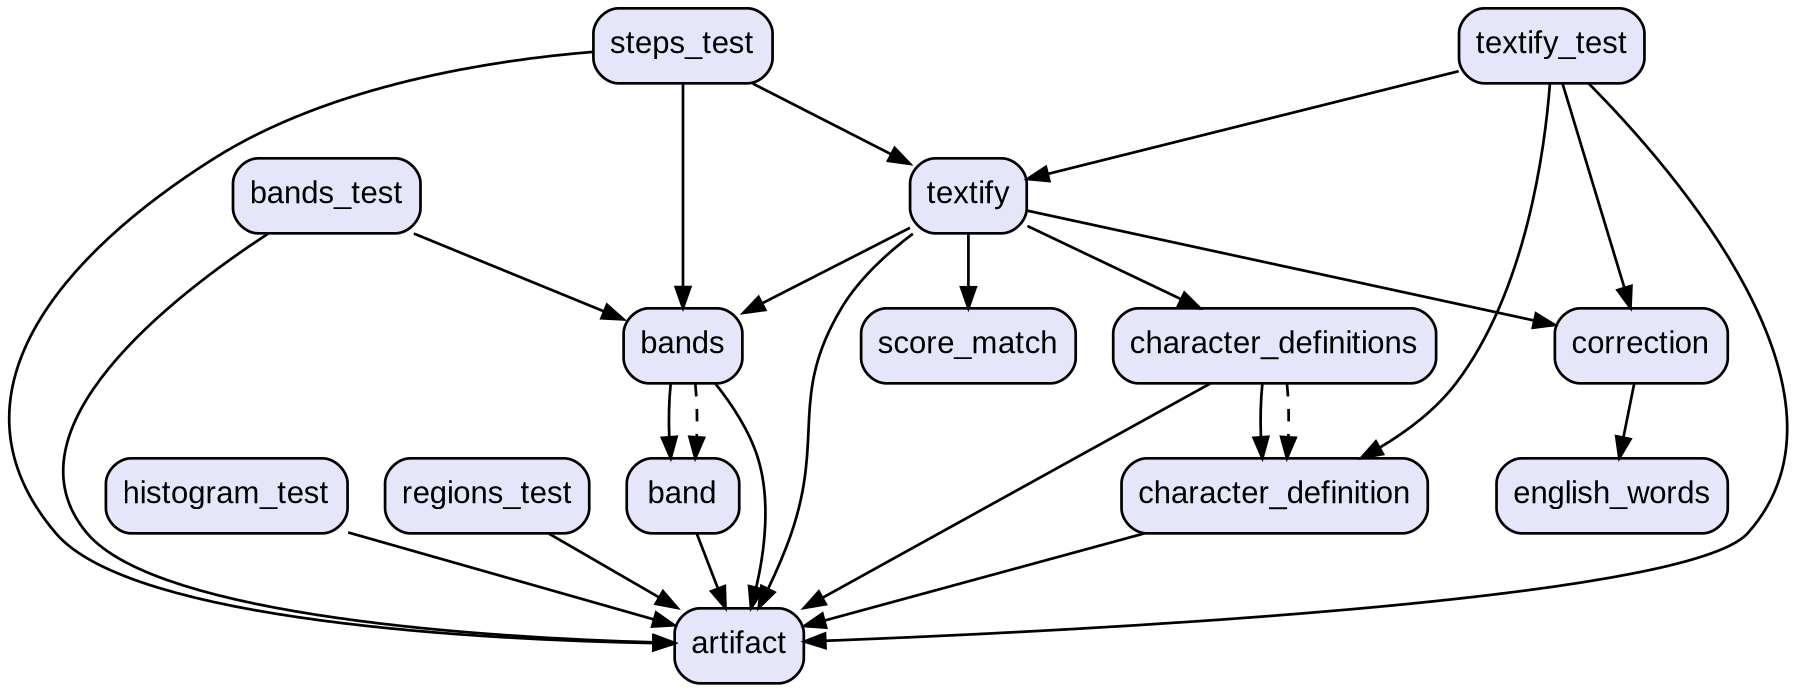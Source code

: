 digraph "" {
  graph [style=rounded fontname="Arial Black" fontsize=13 penwidth=2.6];
  node [shape=rect style="filled,rounded" fontname=Arial fontsize=15 fillcolor=Lavender penwidth=1.3];
  edge [penwidth=1.3];
  "/test/textify_test.dart" [label="textify_test"];
  "/test/bands_test.dart" [label="bands_test"];
  "/test/histogram_test.dart" [label="histogram_test"];
  "/test/regions_test.dart" [label="regions_test"];
  "/test/steps_test.dart" [label="steps_test"];
  "/lib/band.dart" [label="band"];
  "/lib/artifact.dart" [label="artifact"];
  "/lib/score_match.dart" [label="score_match"];
  "/lib/character_definition.dart" [label="character_definition"];
  "/lib/textify.dart" [label="textify"];
  "/lib/character_definitions.dart" [label="character_definitions"];
  "/lib/correction.dart" [label="correction"];
  "/lib/english_words.dart" [label="english_words"];
  "/lib/bands.dart" [label="bands"];
  "/test/textify_test.dart" -> "/lib/artifact.dart";
  "/test/textify_test.dart" -> "/lib/character_definition.dart";
  "/test/textify_test.dart" -> "/lib/correction.dart";
  "/test/textify_test.dart" -> "/lib/textify.dart";
  "/test/bands_test.dart" -> "/lib/artifact.dart";
  "/test/bands_test.dart" -> "/lib/bands.dart";
  "/test/histogram_test.dart" -> "/lib/artifact.dart";
  "/test/regions_test.dart" -> "/lib/artifact.dart";
  "/test/steps_test.dart" -> "/lib/artifact.dart";
  "/test/steps_test.dart" -> "/lib/bands.dart";
  "/test/steps_test.dart" -> "/lib/textify.dart";
  "/lib/band.dart" -> "/lib/artifact.dart";
  "/lib/character_definition.dart" -> "/lib/artifact.dart";
  "/lib/textify.dart" -> "/lib/artifact.dart";
  "/lib/textify.dart" -> "/lib/bands.dart";
  "/lib/textify.dart" -> "/lib/character_definitions.dart";
  "/lib/textify.dart" -> "/lib/correction.dart";
  "/lib/textify.dart" -> "/lib/score_match.dart";
  "/lib/character_definitions.dart" -> "/lib/artifact.dart";
  "/lib/character_definitions.dart" -> "/lib/character_definition.dart";
  "/lib/character_definitions.dart" -> "/lib/character_definition.dart" [style=dashed];
  "/lib/correction.dart" -> "/lib/english_words.dart";
  "/lib/bands.dart" -> "/lib/artifact.dart";
  "/lib/bands.dart" -> "/lib/band.dart";
  "/lib/bands.dart" -> "/lib/band.dart" [style=dashed];
}
